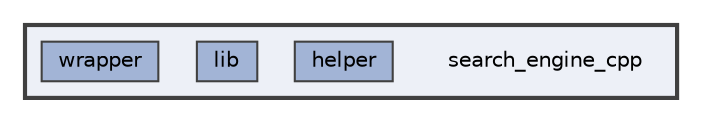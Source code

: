 digraph "search_engine_cpp"
{
 // LATEX_PDF_SIZE
  bgcolor="transparent";
  edge [fontname=Helvetica,fontsize=10,labelfontname=Helvetica,labelfontsize=10];
  node [fontname=Helvetica,fontsize=10,shape=box,height=0.2,width=0.4];
  compound=true
  subgraph clusterdir_b4f24b687d3039d1f6957e629435aa8b {
    graph [ bgcolor="#edf0f7", pencolor="grey25", label="", fontname=Helvetica,fontsize=10 style="filled,bold", URL="dir_b4f24b687d3039d1f6957e629435aa8b.html",tooltip=""]
    dir_b4f24b687d3039d1f6957e629435aa8b [shape=plaintext, label="search_engine_cpp"];
  dir_2e33586cc991e8be23afc77ef74367c7 [label="helper", fillcolor="#a2b4d6", color="grey25", style="filled", URL="dir_2e33586cc991e8be23afc77ef74367c7.html",tooltip=""];
  dir_25511d843faa0c1e21bb03403209d707 [label="lib", fillcolor="#a2b4d6", color="grey25", style="filled", URL="dir_25511d843faa0c1e21bb03403209d707.html",tooltip=""];
  dir_f9b89014f4488e221ff63e47b3900c7d [label="wrapper", fillcolor="#a2b4d6", color="grey25", style="filled", URL="dir_f9b89014f4488e221ff63e47b3900c7d.html",tooltip=""];
  }
}
